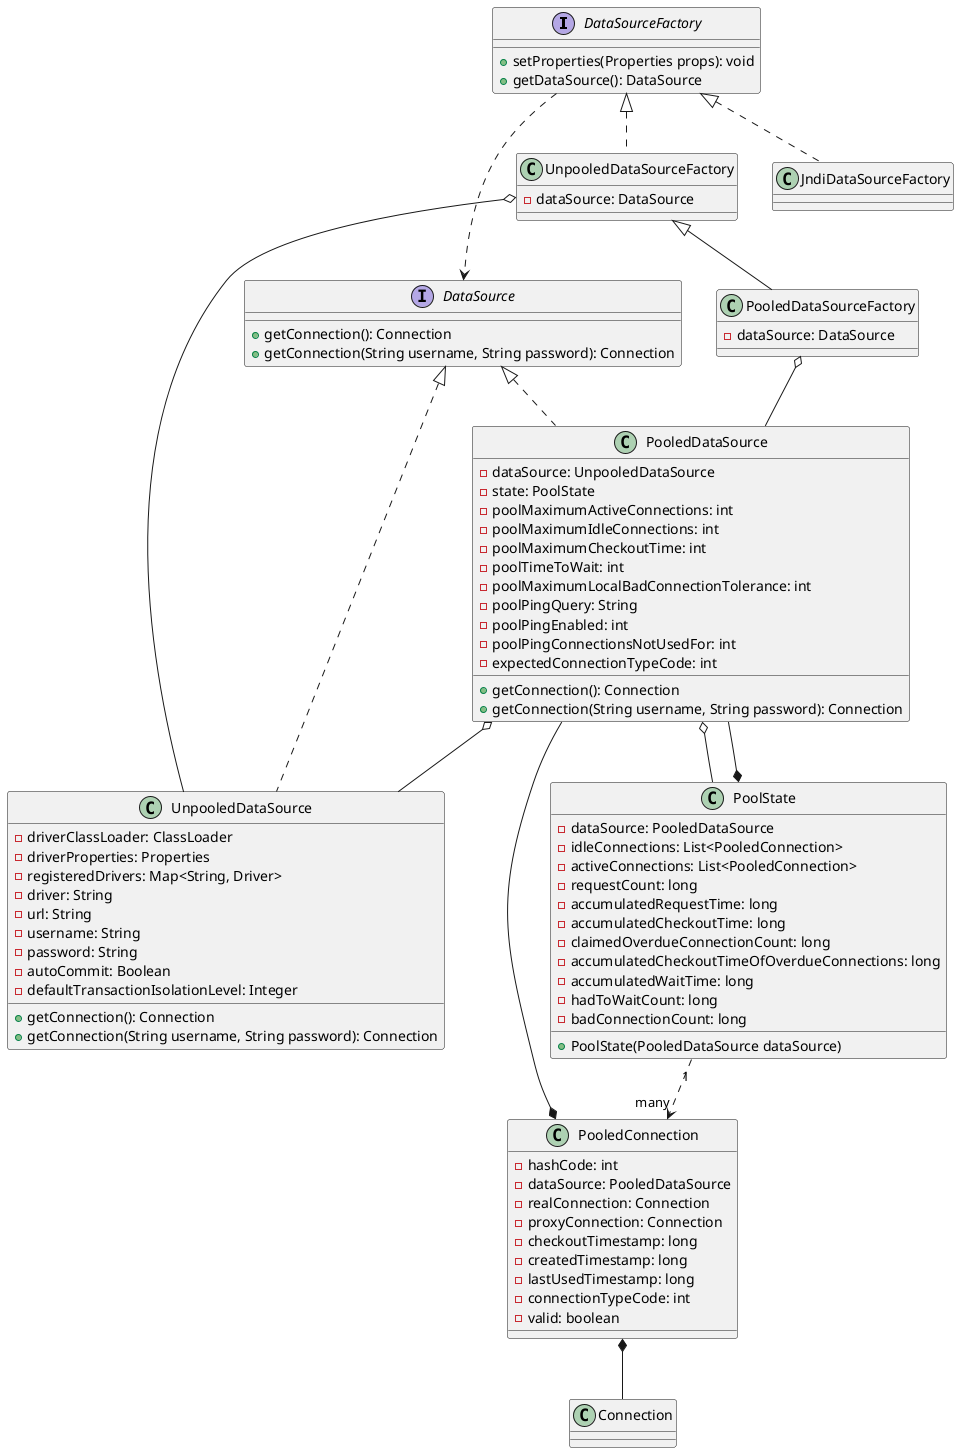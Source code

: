 @startuml


interface DataSourceFactory {
    + setProperties(Properties props): void
    + getDataSource(): DataSource
}

class UnpooledDataSourceFactory {
    - dataSource: DataSource
}

class PooledDataSourceFactory {
    - dataSource: DataSource
}

class JndiDataSourceFactory {

}

DataSourceFactory <|.. UnpooledDataSourceFactory
UnpooledDataSourceFactory <|-- PooledDataSourceFactory
DataSourceFactory <|.. JndiDataSourceFactory

PooledDataSourceFactory o-- PooledDataSource
UnpooledDataSourceFactory o-- UnpooledDataSource

interface DataSource {
    + getConnection(): Connection
    + getConnection(String username, String password): Connection
}

class UnpooledDataSource {
    - driverClassLoader: ClassLoader
    - driverProperties: Properties
    - registeredDrivers: Map<String, Driver>
    - driver: String
    - url: String
    - username: String
    - password: String
    - autoCommit: Boolean
    - defaultTransactionIsolationLevel: Integer

    + getConnection(): Connection
    + getConnection(String username, String password): Connection
}

class PooledDataSource {
    - dataSource: UnpooledDataSource
    - state: PoolState
    - poolMaximumActiveConnections: int
    - poolMaximumIdleConnections: int
    - poolMaximumCheckoutTime: int
    - poolTimeToWait: int
    - poolMaximumLocalBadConnectionTolerance: int
    - poolPingQuery: String
    - poolPingEnabled: int
    - poolPingConnectionsNotUsedFor: int
    - expectedConnectionTypeCode: int

    + getConnection(): Connection
    + getConnection(String username, String password): Connection
}

class PoolState {
    - dataSource: PooledDataSource
    - idleConnections: List<PooledConnection>
    - activeConnections: List<PooledConnection>
    - requestCount: long
    - accumulatedRequestTime: long
    - accumulatedCheckoutTime: long
    - claimedOverdueConnectionCount: long
    - accumulatedCheckoutTimeOfOverdueConnections: long
    - accumulatedWaitTime: long
    - hadToWaitCount: long
    - badConnectionCount: long

    + PoolState(PooledDataSource dataSource)
}

class PooledConnection {
    - hashCode: int
    - dataSource: PooledDataSource
    - realConnection: Connection
    - proxyConnection: Connection
    - checkoutTimestamp: long
    - createdTimestamp: long
    - lastUsedTimestamp: long
    - connectionTypeCode: int
    - valid: boolean
}


DataSource <|.. UnpooledDataSource
DataSource <|.. PooledDataSource

PooledDataSource o-- UnpooledDataSource
PooledDataSource o-- PoolState
PoolState *-- PooledDataSource

DataSourceFactory ..> DataSource

PoolState "1" ..> "many" PooledConnection

PooledConnection *-- PooledDataSource
PooledConnection *-- Connection

@enduml